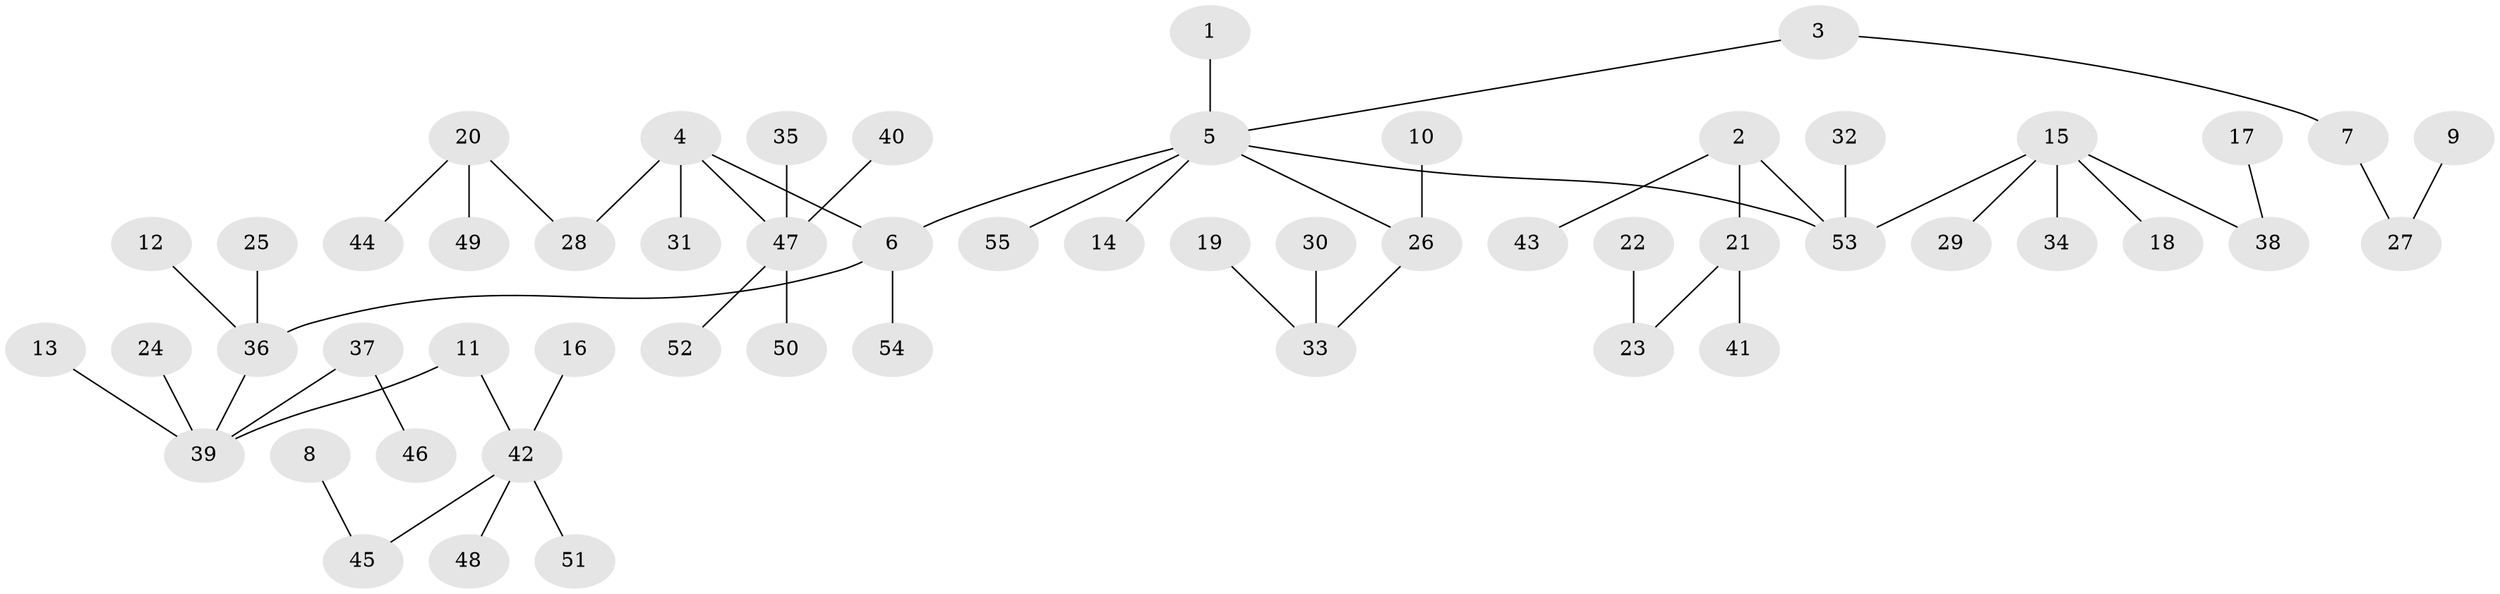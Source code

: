// original degree distribution, {4: 0.0364963503649635, 9: 0.0072992700729927005, 5: 0.029197080291970802, 6: 0.021897810218978103, 3: 0.10948905109489052, 1: 0.49635036496350365, 7: 0.014598540145985401, 2: 0.2846715328467153}
// Generated by graph-tools (version 1.1) at 2025/37/03/04/25 23:37:30]
// undirected, 55 vertices, 54 edges
graph export_dot {
  node [color=gray90,style=filled];
  1;
  2;
  3;
  4;
  5;
  6;
  7;
  8;
  9;
  10;
  11;
  12;
  13;
  14;
  15;
  16;
  17;
  18;
  19;
  20;
  21;
  22;
  23;
  24;
  25;
  26;
  27;
  28;
  29;
  30;
  31;
  32;
  33;
  34;
  35;
  36;
  37;
  38;
  39;
  40;
  41;
  42;
  43;
  44;
  45;
  46;
  47;
  48;
  49;
  50;
  51;
  52;
  53;
  54;
  55;
  1 -- 5 [weight=1.0];
  2 -- 21 [weight=1.0];
  2 -- 43 [weight=1.0];
  2 -- 53 [weight=1.0];
  3 -- 5 [weight=1.0];
  3 -- 7 [weight=1.0];
  4 -- 6 [weight=1.0];
  4 -- 28 [weight=1.0];
  4 -- 31 [weight=1.0];
  4 -- 47 [weight=1.0];
  5 -- 6 [weight=1.0];
  5 -- 14 [weight=1.0];
  5 -- 26 [weight=1.0];
  5 -- 53 [weight=1.0];
  5 -- 55 [weight=1.0];
  6 -- 36 [weight=1.0];
  6 -- 54 [weight=1.0];
  7 -- 27 [weight=1.0];
  8 -- 45 [weight=1.0];
  9 -- 27 [weight=1.0];
  10 -- 26 [weight=1.0];
  11 -- 39 [weight=1.0];
  11 -- 42 [weight=1.0];
  12 -- 36 [weight=1.0];
  13 -- 39 [weight=1.0];
  15 -- 18 [weight=1.0];
  15 -- 29 [weight=1.0];
  15 -- 34 [weight=1.0];
  15 -- 38 [weight=1.0];
  15 -- 53 [weight=1.0];
  16 -- 42 [weight=1.0];
  17 -- 38 [weight=1.0];
  19 -- 33 [weight=1.0];
  20 -- 28 [weight=1.0];
  20 -- 44 [weight=1.0];
  20 -- 49 [weight=1.0];
  21 -- 23 [weight=1.0];
  21 -- 41 [weight=1.0];
  22 -- 23 [weight=1.0];
  24 -- 39 [weight=1.0];
  25 -- 36 [weight=1.0];
  26 -- 33 [weight=1.0];
  30 -- 33 [weight=1.0];
  32 -- 53 [weight=1.0];
  35 -- 47 [weight=1.0];
  36 -- 39 [weight=1.0];
  37 -- 39 [weight=1.0];
  37 -- 46 [weight=1.0];
  40 -- 47 [weight=1.0];
  42 -- 45 [weight=1.0];
  42 -- 48 [weight=1.0];
  42 -- 51 [weight=1.0];
  47 -- 50 [weight=1.0];
  47 -- 52 [weight=1.0];
}
